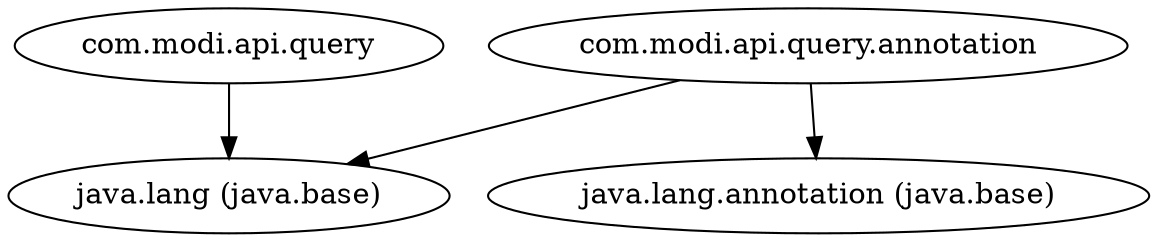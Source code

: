 digraph "modi.api" {
    // Path: /Users/hakan/IdeaProjects/jigsaw/modims-provides-uses/out/modi.api
   "com.modi.api.query"                               -> "java.lang (java.base)";
   "com.modi.api.query.annotation"                    -> "java.lang (java.base)";
   "com.modi.api.query.annotation"                    -> "java.lang.annotation (java.base)";
}
